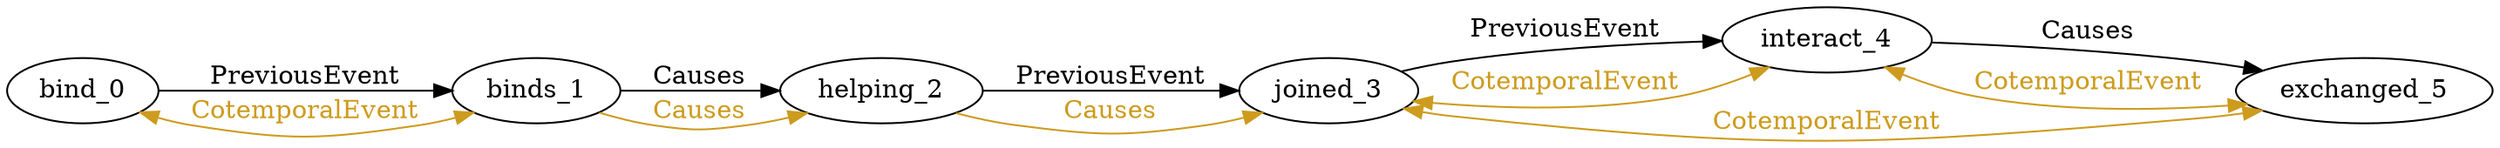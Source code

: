 digraph finite_state_machine { 
	rankdir=LR;
	size="50,50";
node0 [label = "bind_0"]
node1 [label = "binds_1"]
node2 [label = "helping_2"]
node3 [label = "joined_3"]
node4 [label = "interact_4"]
node5 [label = "exchanged_5"]
node0 -> node1 [ label = "PreviousEvent" fontcolor="black"  color = "Black"];
node0 -> node1 [ label = "CotemporalEvent" fontcolor="goldenrod3" dir = "both" color = "goldenrod3"];
node1 -> node2 [ label = "Causes" fontcolor="black"  color = "Black"];
node1 -> node2 [ label = "Causes" fontcolor="goldenrod3"  color = "goldenrod3"];
node2 -> node3 [ label = "PreviousEvent" fontcolor="black"  color = "Black"];
node2 -> node3 [ label = "Causes" fontcolor="goldenrod3"  color = "goldenrod3"];
node3 -> node4 [ label = "PreviousEvent" fontcolor="black"  color = "Black"];
node3 -> node4 [ label = "CotemporalEvent" fontcolor="goldenrod3" dir = "both" color = "goldenrod3"];
node3 -> node5 [ label = "CotemporalEvent" fontcolor="goldenrod3" dir = "both" color = "goldenrod3"];
node4 -> node5 [ label = "Causes" fontcolor="black"  color = "Black"];
node4 -> node5 [ label = "CotemporalEvent" fontcolor="goldenrod3" dir = "both" color = "goldenrod3"];
}
